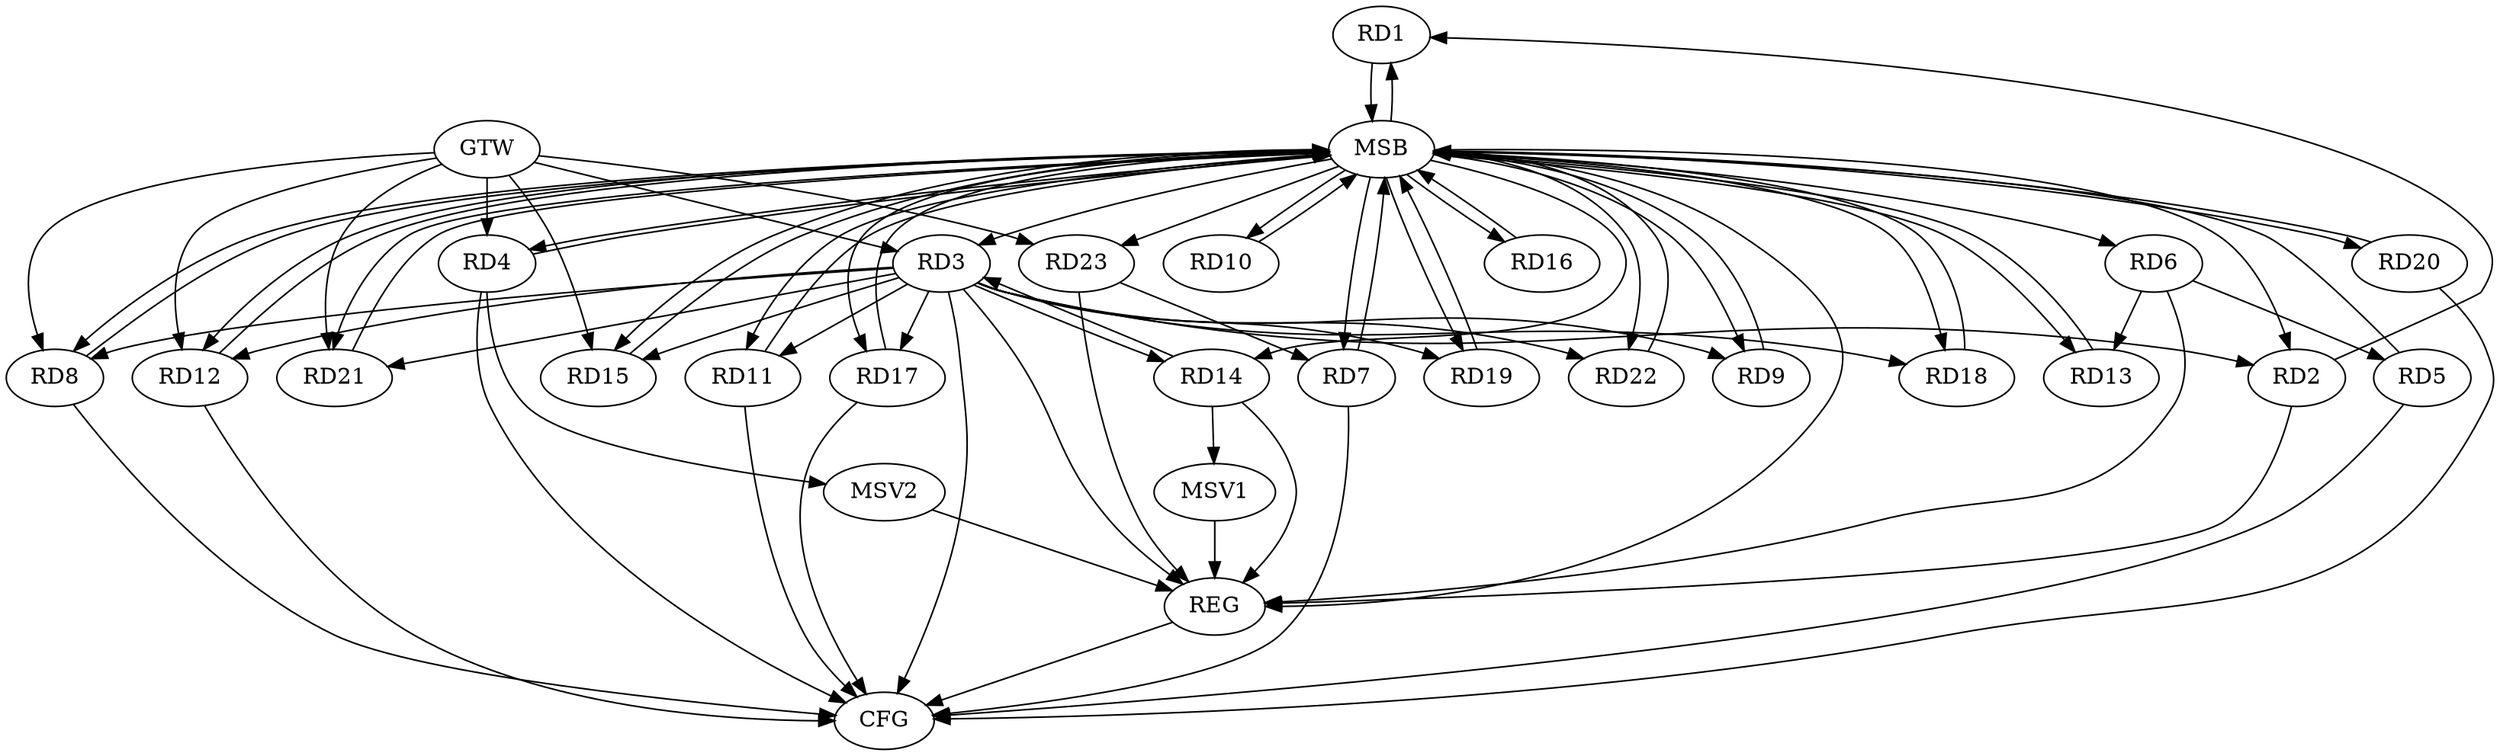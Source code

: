 strict digraph G {
  RD1 [ label="RD1" ];
  RD2 [ label="RD2" ];
  RD3 [ label="RD3" ];
  RD4 [ label="RD4" ];
  RD5 [ label="RD5" ];
  RD6 [ label="RD6" ];
  RD7 [ label="RD7" ];
  RD8 [ label="RD8" ];
  RD9 [ label="RD9" ];
  RD10 [ label="RD10" ];
  RD11 [ label="RD11" ];
  RD12 [ label="RD12" ];
  RD13 [ label="RD13" ];
  RD14 [ label="RD14" ];
  RD15 [ label="RD15" ];
  RD16 [ label="RD16" ];
  RD17 [ label="RD17" ];
  RD18 [ label="RD18" ];
  RD19 [ label="RD19" ];
  RD20 [ label="RD20" ];
  RD21 [ label="RD21" ];
  RD22 [ label="RD22" ];
  RD23 [ label="RD23" ];
  GTW [ label="GTW" ];
  REG [ label="REG" ];
  MSB [ label="MSB" ];
  CFG [ label="CFG" ];
  MSV1 [ label="MSV1" ];
  MSV2 [ label="MSV2" ];
  RD2 -> RD1;
  RD14 -> RD3;
  RD3 -> RD15;
  RD3 -> RD17;
  RD6 -> RD5;
  RD6 -> RD13;
  RD23 -> RD7;
  GTW -> RD15;
  GTW -> RD23;
  GTW -> RD8;
  GTW -> RD12;
  GTW -> RD21;
  GTW -> RD3;
  GTW -> RD4;
  RD2 -> REG;
  RD3 -> REG;
  RD6 -> REG;
  RD14 -> REG;
  RD23 -> REG;
  RD1 -> MSB;
  MSB -> RD8;
  MSB -> RD18;
  MSB -> RD19;
  MSB -> REG;
  RD4 -> MSB;
  MSB -> RD11;
  MSB -> RD15;
  MSB -> RD16;
  MSB -> RD23;
  RD5 -> MSB;
  RD7 -> MSB;
  RD8 -> MSB;
  MSB -> RD12;
  RD9 -> MSB;
  MSB -> RD2;
  MSB -> RD14;
  RD10 -> MSB;
  MSB -> RD9;
  MSB -> RD13;
  RD11 -> MSB;
  MSB -> RD4;
  RD12 -> MSB;
  MSB -> RD6;
  RD13 -> MSB;
  MSB -> RD20;
  MSB -> RD21;
  RD15 -> MSB;
  RD16 -> MSB;
  MSB -> RD17;
  RD17 -> MSB;
  MSB -> RD7;
  RD18 -> MSB;
  MSB -> RD22;
  RD19 -> MSB;
  RD20 -> MSB;
  MSB -> RD1;
  MSB -> RD3;
  RD21 -> MSB;
  MSB -> RD10;
  RD22 -> MSB;
  RD7 -> CFG;
  RD4 -> CFG;
  RD8 -> CFG;
  RD20 -> CFG;
  RD12 -> CFG;
  RD11 -> CFG;
  RD5 -> CFG;
  RD17 -> CFG;
  RD3 -> CFG;
  REG -> CFG;
  RD3 -> RD21;
  RD3 -> RD14;
  RD3 -> RD2;
  RD3 -> RD12;
  RD3 -> RD22;
  RD3 -> RD11;
  RD3 -> RD9;
  RD3 -> RD19;
  RD3 -> RD8;
  RD3 -> RD18;
  RD14 -> MSV1;
  MSV1 -> REG;
  RD4 -> MSV2;
  MSV2 -> REG;
}
